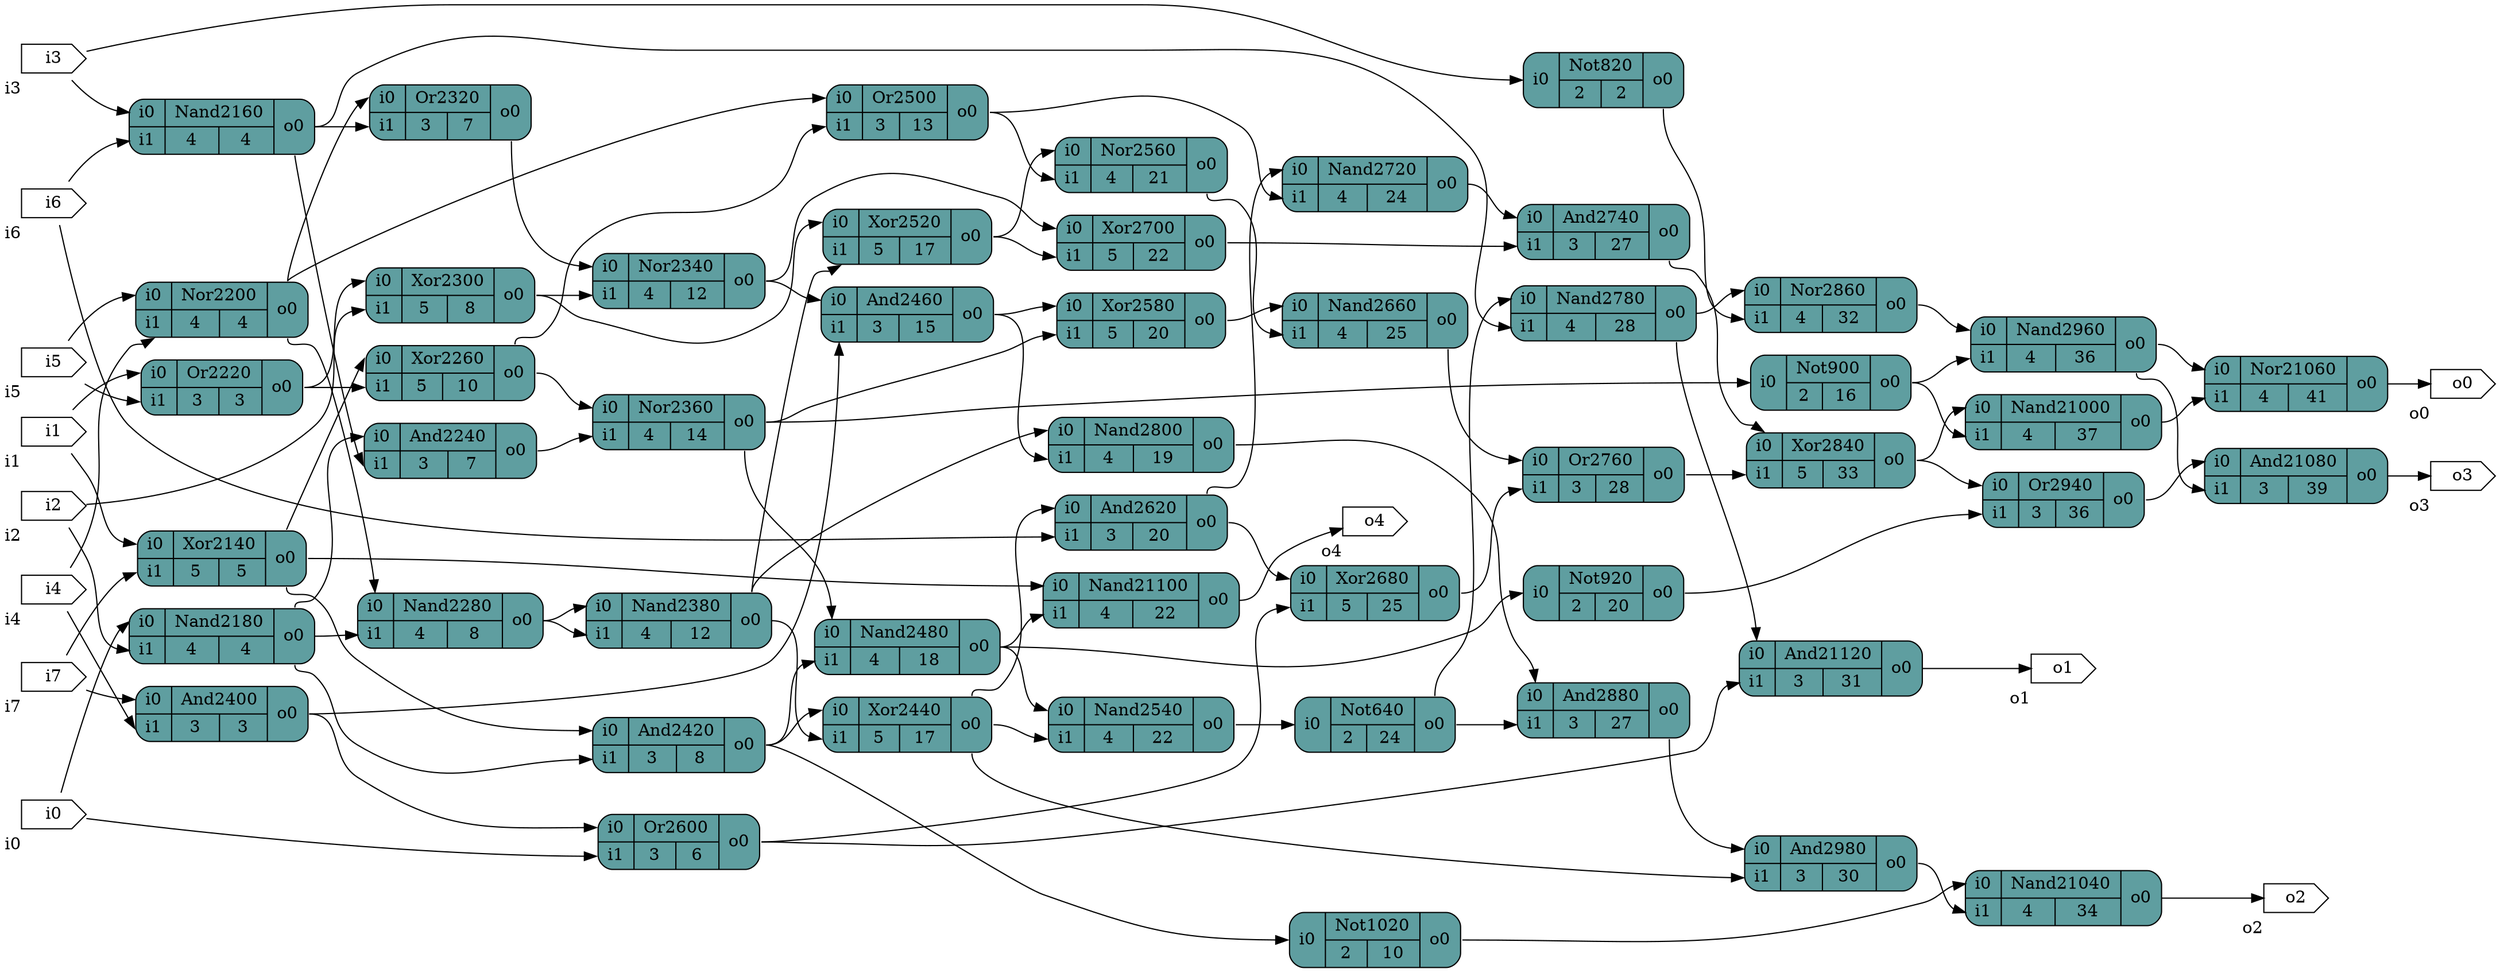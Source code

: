 digraph rand {
		graph [rankdir = LR];
		Xor2140[shape=record; style="rounded,filled"; fillcolor=cadetblue; label="{{<i0>i0|<i1>i1}|{Xor2140|{5|5}}|{<o0>o0}}"]
		Nand2160[shape=record; style="rounded,filled"; fillcolor=cadetblue; label="{{<i0>i0|<i1>i1}|{Nand2160|{4|4}}|{<o0>o0}}"]
		Nand2180[shape=record; style="rounded,filled"; fillcolor=cadetblue; label="{{<i0>i0|<i1>i1}|{Nand2180|{4|4}}|{<o0>o0}}"]
		Nor2200[shape=record; style="rounded,filled"; fillcolor=cadetblue; label="{{<i0>i0|<i1>i1}|{Nor2200|{4|4}}|{<o0>o0}}"]
		Or2220[shape=record; style="rounded,filled"; fillcolor=cadetblue; label="{{<i0>i0|<i1>i1}|{Or2220|{3|3}}|{<o0>o0}}"]
		And2240[shape=record; style="rounded,filled"; fillcolor=cadetblue; label="{{<i0>i0|<i1>i1}|{And2240|{3|7}}|{<o0>o0}}"]
		Xor2260[shape=record; style="rounded,filled"; fillcolor=cadetblue; label="{{<i0>i0|<i1>i1}|{Xor2260|{5|10}}|{<o0>o0}}"]
		Nand2280[shape=record; style="rounded,filled"; fillcolor=cadetblue; label="{{<i0>i0|<i1>i1}|{Nand2280|{4|8}}|{<o0>o0}}"]
		Xor2300[shape=record; style="rounded,filled"; fillcolor=cadetblue; label="{{<i0>i0|<i1>i1}|{Xor2300|{5|8}}|{<o0>o0}}"]
		Or2320[shape=record; style="rounded,filled"; fillcolor=cadetblue; label="{{<i0>i0|<i1>i1}|{Or2320|{3|7}}|{<o0>o0}}"]
		Nor2340[shape=record; style="rounded,filled"; fillcolor=cadetblue; label="{{<i0>i0|<i1>i1}|{Nor2340|{4|12}}|{<o0>o0}}"]
		Nor2360[shape=record; style="rounded,filled"; fillcolor=cadetblue; label="{{<i0>i0|<i1>i1}|{Nor2360|{4|14}}|{<o0>o0}}"]
		Nand2380[shape=record; style="rounded,filled"; fillcolor=cadetblue; label="{{<i0>i0|<i1>i1}|{Nand2380|{4|12}}|{<o0>o0}}"]
		And2400[shape=record; style="rounded,filled"; fillcolor=cadetblue; label="{{<i0>i0|<i1>i1}|{And2400|{3|3}}|{<o0>o0}}"]
		And2420[shape=record; style="rounded,filled"; fillcolor=cadetblue; label="{{<i0>i0|<i1>i1}|{And2420|{3|8}}|{<o0>o0}}"]
		Xor2440[shape=record; style="rounded,filled"; fillcolor=cadetblue; label="{{<i0>i0|<i1>i1}|{Xor2440|{5|17}}|{<o0>o0}}"]
		And2460[shape=record; style="rounded,filled"; fillcolor=cadetblue; label="{{<i0>i0|<i1>i1}|{And2460|{3|15}}|{<o0>o0}}"]
		Nand2480[shape=record; style="rounded,filled"; fillcolor=cadetblue; label="{{<i0>i0|<i1>i1}|{Nand2480|{4|18}}|{<o0>o0}}"]
		Or2500[shape=record; style="rounded,filled"; fillcolor=cadetblue; label="{{<i0>i0|<i1>i1}|{Or2500|{3|13}}|{<o0>o0}}"]
		Xor2520[shape=record; style="rounded,filled"; fillcolor=cadetblue; label="{{<i0>i0|<i1>i1}|{Xor2520|{5|17}}|{<o0>o0}}"]
		Nand2540[shape=record; style="rounded,filled"; fillcolor=cadetblue; label="{{<i0>i0|<i1>i1}|{Nand2540|{4|22}}|{<o0>o0}}"]
		Nor2560[shape=record; style="rounded,filled"; fillcolor=cadetblue; label="{{<i0>i0|<i1>i1}|{Nor2560|{4|21}}|{<o0>o0}}"]
		Xor2580[shape=record; style="rounded,filled"; fillcolor=cadetblue; label="{{<i0>i0|<i1>i1}|{Xor2580|{5|20}}|{<o0>o0}}"]
		Or2600[shape=record; style="rounded,filled"; fillcolor=cadetblue; label="{{<i0>i0|<i1>i1}|{Or2600|{3|6}}|{<o0>o0}}"]
		And2620[shape=record; style="rounded,filled"; fillcolor=cadetblue; label="{{<i0>i0|<i1>i1}|{And2620|{3|20}}|{<o0>o0}}"]
		Not640[shape=record; style="rounded,filled"; fillcolor=cadetblue; label="{{<i0>i0}|{Not640|{2|24}}|{<o0>o0}}"]
		Nand2660[shape=record; style="rounded,filled"; fillcolor=cadetblue; label="{{<i0>i0|<i1>i1}|{Nand2660|{4|25}}|{<o0>o0}}"]
		Xor2680[shape=record; style="rounded,filled"; fillcolor=cadetblue; label="{{<i0>i0|<i1>i1}|{Xor2680|{5|25}}|{<o0>o0}}"]
		Xor2700[shape=record; style="rounded,filled"; fillcolor=cadetblue; label="{{<i0>i0|<i1>i1}|{Xor2700|{5|22}}|{<o0>o0}}"]
		Nand2720[shape=record; style="rounded,filled"; fillcolor=cadetblue; label="{{<i0>i0|<i1>i1}|{Nand2720|{4|24}}|{<o0>o0}}"]
		And2740[shape=record; style="rounded,filled"; fillcolor=cadetblue; label="{{<i0>i0|<i1>i1}|{And2740|{3|27}}|{<o0>o0}}"]
		Or2760[shape=record; style="rounded,filled"; fillcolor=cadetblue; label="{{<i0>i0|<i1>i1}|{Or2760|{3|28}}|{<o0>o0}}"]
		Nand2780[shape=record; style="rounded,filled"; fillcolor=cadetblue; label="{{<i0>i0|<i1>i1}|{Nand2780|{4|28}}|{<o0>o0}}"]
		Nand2800[shape=record; style="rounded,filled"; fillcolor=cadetblue; label="{{<i0>i0|<i1>i1}|{Nand2800|{4|19}}|{<o0>o0}}"]
		Not820[shape=record; style="rounded,filled"; fillcolor=cadetblue; label="{{<i0>i0}|{Not820|{2|2}}|{<o0>o0}}"]
		Xor2840[shape=record; style="rounded,filled"; fillcolor=cadetblue; label="{{<i0>i0|<i1>i1}|{Xor2840|{5|33}}|{<o0>o0}}"]
		Nor2860[shape=record; style="rounded,filled"; fillcolor=cadetblue; label="{{<i0>i0|<i1>i1}|{Nor2860|{4|32}}|{<o0>o0}}"]
		And2880[shape=record; style="rounded,filled"; fillcolor=cadetblue; label="{{<i0>i0|<i1>i1}|{And2880|{3|27}}|{<o0>o0}}"]
		Not900[shape=record; style="rounded,filled"; fillcolor=cadetblue; label="{{<i0>i0}|{Not900|{2|16}}|{<o0>o0}}"]
		Not920[shape=record; style="rounded,filled"; fillcolor=cadetblue; label="{{<i0>i0}|{Not920|{2|20}}|{<o0>o0}}"]
		Or2940[shape=record; style="rounded,filled"; fillcolor=cadetblue; label="{{<i0>i0|<i1>i1}|{Or2940|{3|36}}|{<o0>o0}}"]
		Nand2960[shape=record; style="rounded,filled"; fillcolor=cadetblue; label="{{<i0>i0|<i1>i1}|{Nand2960|{4|36}}|{<o0>o0}}"]
		And2980[shape=record; style="rounded,filled"; fillcolor=cadetblue; label="{{<i0>i0|<i1>i1}|{And2980|{3|30}}|{<o0>o0}}"]
		Nand21000[shape=record; style="rounded,filled"; fillcolor=cadetblue; label="{{<i0>i0|<i1>i1}|{Nand21000|{4|37}}|{<o0>o0}}"]
		Not1020[shape=record; style="rounded,filled"; fillcolor=cadetblue; label="{{<i0>i0}|{Not1020|{2|10}}|{<o0>o0}}"]
		Nand21040[shape=record; style="rounded,filled"; fillcolor=cadetblue; label="{{<i0>i0|<i1>i1}|{Nand21040|{4|34}}|{<o0>o0}}"]
		Nor21060[shape=record; style="rounded,filled"; fillcolor=cadetblue; label="{{<i0>i0|<i1>i1}|{Nor21060|{4|41}}|{<o0>o0}}"]
		And21080[shape=record; style="rounded,filled"; fillcolor=cadetblue; label="{{<i0>i0|<i1>i1}|{And21080|{3|39}}|{<o0>o0}}"]
		Nand21100[shape=record; style="rounded,filled"; fillcolor=cadetblue; label="{{<i0>i0|<i1>i1}|{Nand21100|{4|22}}|{<o0>o0}}"]
		And21120[shape=record; style="rounded,filled"; fillcolor=cadetblue; label="{{<i0>i0|<i1>i1}|{And21120|{3|31}}|{<o0>o0}}"]
		i0[shape=cds,xlabel="i0"]
		i1[shape=cds,xlabel="i1"]
		i2[shape=cds,xlabel="i2"]
		i3[shape=cds,xlabel="i3"]
		i4[shape=cds,xlabel="i4"]
		i5[shape=cds,xlabel="i5"]
		i6[shape=cds,xlabel="i6"]
		i7[shape=cds,xlabel="i7"]
		o0[shape=cds,xlabel="o0"]
		o1[shape=cds,xlabel="o1"]
		o2[shape=cds,xlabel="o2"]
		o3[shape=cds,xlabel="o3"]
		o4[shape=cds,xlabel="o4"]
		i0 -> Nand2180:i0;
		i0 -> Or2600:i1;
		i1 -> Xor2140:i0;
		i1 -> Or2220:i0;
		i2 -> Nand2180:i1;
		i2 -> Xor2300:i1;
		i3 -> Nand2160:i0;
		i3 -> Not820:i0;
		i4 -> Nor2200:i1;
		i4 -> And2400:i1;
		i5 -> Nor2200:i0;
		i5 -> Or2220:i1;
		i6 -> Nand2160:i1;
		i6 -> And2620:i1;
		i7 -> Xor2140:i1;
		i7 -> And2400:i0;
		Xor2140:o0 -> Xor2260:i0;
		Xor2140:o0 -> And2420:i0;
		Xor2140:o0 -> Nand21100:i0;
		Nand2160:o0 -> And2240:i1;
		Nand2160:o0 -> Or2320:i1;
		Nand2160:o0 -> Nand2780:i1;
		Nand2180:o0 -> And2240:i0;
		Nand2180:o0 -> Nand2280:i1;
		Nand2180:o0 -> And2420:i1;
		Nor2200:o0 -> Nand2280:i0;
		Nor2200:o0 -> Or2320:i0;
		Nor2200:o0 -> Or2500:i0;
		Or2220:o0 -> Xor2260:i1;
		Or2220:o0 -> Xor2300:i0;
		And2240:o0 -> Nor2360:i1;
		Xor2260:o0 -> Nor2360:i0;
		Xor2260:o0 -> Or2500:i1;
		Nand2280:o0 -> Nand2380:i0;
		Nand2280:o0 -> Nand2380:i1;
		Xor2300:o0 -> Nor2340:i1;
		Xor2300:o0 -> Xor2520:i0;
		Or2320:o0 -> Nor2340:i0;
		Nor2340:o0 -> And2460:i0;
		Nor2340:o0 -> Xor2700:i0;
		Nor2360:o0 -> Nand2480:i0;
		Nor2360:o0 -> Xor2580:i1;
		Nor2360:o0 -> Not900:i0;
		Nand2380:o0 -> Xor2440:i1;
		Nand2380:o0 -> Xor2520:i1;
		Nand2380:o0 -> Nand2800:i0;
		And2400:o0 -> And2460:i1;
		And2400:o0 -> Or2600:i0;
		And2420:o0 -> Xor2440:i0;
		And2420:o0 -> Nand2480:i1;
		And2420:o0 -> Not1020:i0;
		Xor2440:o0 -> Nand2540:i1;
		Xor2440:o0 -> And2620:i0;
		Xor2440:o0 -> And2980:i1;
		And2460:o0 -> Xor2580:i0;
		And2460:o0 -> Nand2800:i1;
		Nand2480:o0 -> Nand2540:i0;
		Nand2480:o0 -> Not920:i0;
		Nand2480:o0 -> Nand21100:i1;
		Or2500:o0 -> Nor2560:i1;
		Or2500:o0 -> Nand2720:i1;
		Xor2520:o0 -> Nor2560:i0;
		Xor2520:o0 -> Xor2700:i1;
		Nand2540:o0 -> Not640:i0;
		Nor2560:o0 -> Nand2660:i1;
		Xor2580:o0 -> Nand2660:i0;
		Or2600:o0 -> Xor2680:i1;
		Or2600:o0 -> And21120:i1;
		And2620:o0 -> Xor2680:i0;
		And2620:o0 -> Nand2720:i0;
		Not640:o0 -> Nand2780:i0;
		Not640:o0 -> And2880:i1;
		Nand2660:o0 -> Or2760:i0;
		Xor2680:o0 -> Or2760:i1;
		Xor2700:o0 -> And2740:i1;
		Nand2720:o0 -> And2740:i0;
		And2740:o0 -> Xor2840:i0;
		Or2760:o0 -> Xor2840:i1;
		Nand2780:o0 -> Nor2860:i0;
		Nand2780:o0 -> And21120:i0;
		Nand2800:o0 -> And2880:i0;
		Not820:o0 -> Nor2860:i1;
		Xor2840:o0 -> Or2940:i0;
		Xor2840:o0 -> Nand21000:i0;
		Nor2860:o0 -> Nand2960:i0;
		And2880:o0 -> And2980:i0;
		Not900:o0 -> Nand2960:i1;
		Not900:o0 -> Nand21000:i1;
		Not920:o0 -> Or2940:i1;
		Or2940:o0 -> And21080:i0;
		Nand2960:o0 -> Nor21060:i0;
		Nand2960:o0 -> And21080:i1;
		And2980:o0 -> Nand21040:i1;
		Nand21000:o0 -> Nor21060:i1;
		Not1020:o0 -> Nand21040:i0;
		Nand21040:o0 -> o2;
		Nor21060:o0 -> o0;
		And21080:o0 -> o3;
		Nand21100:o0 -> o4;
		And21120:o0 -> o1;
}
